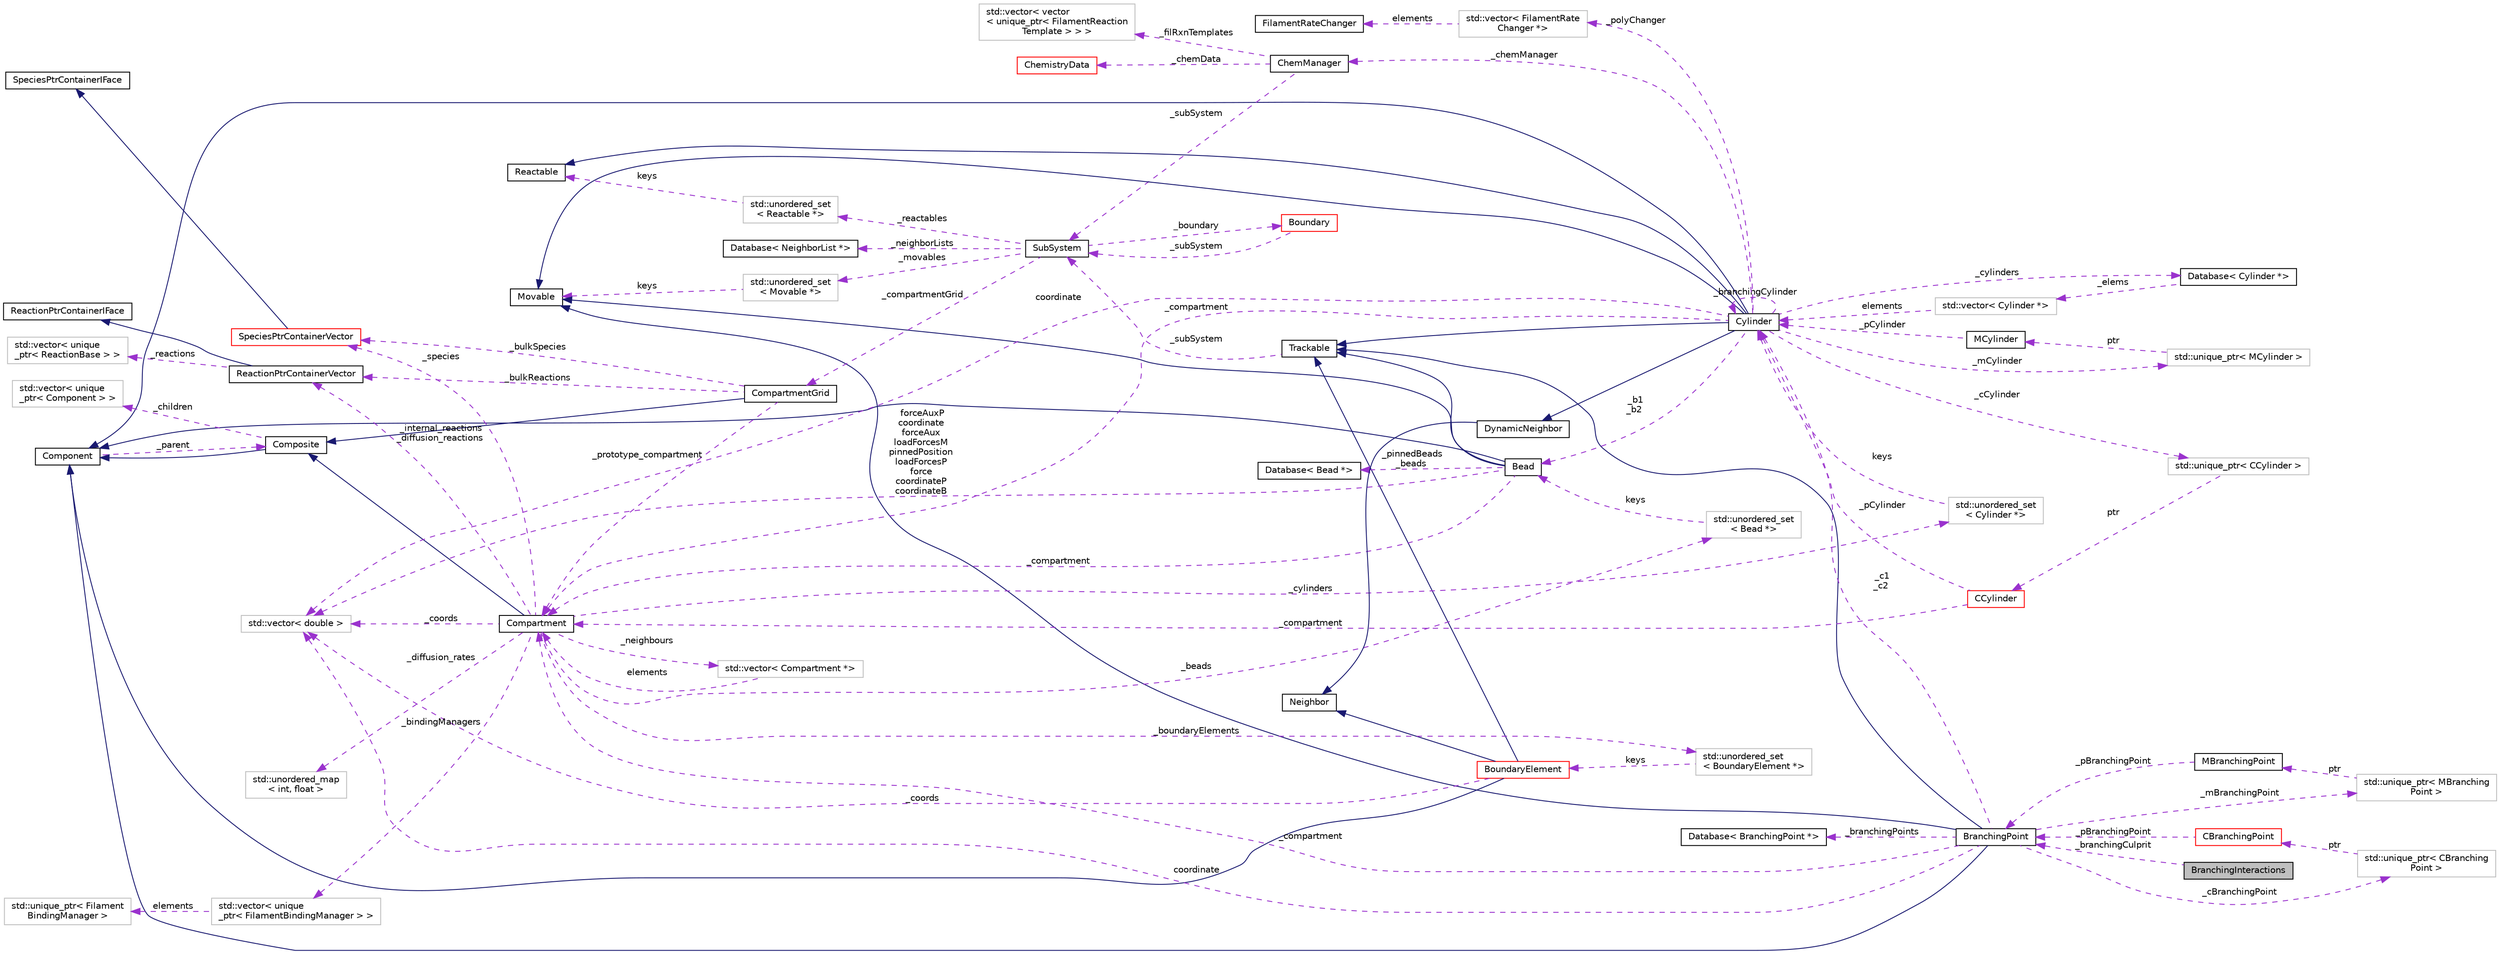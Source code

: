 digraph "BranchingInteractions"
{
 // INTERACTIVE_SVG=YES
  edge [fontname="Helvetica",fontsize="10",labelfontname="Helvetica",labelfontsize="10"];
  node [fontname="Helvetica",fontsize="10",shape=record];
  rankdir="LR";
  Node5 [label="BranchingInteractions",height=0.2,width=0.4,color="black", fillcolor="grey75", style="filled", fontcolor="black"];
  Node6 -> Node5 [dir="back",color="darkorchid3",fontsize="10",style="dashed",label=" _branchingCulprit" ,fontname="Helvetica"];
  Node6 [label="BranchingPoint",height=0.2,width=0.4,color="black", fillcolor="white", style="filled",URL="$classBranchingPoint.html",tooltip="A container to store a MBranchingPoint and CBranchingPoint. "];
  Node7 -> Node6 [dir="back",color="midnightblue",fontsize="10",style="solid",fontname="Helvetica"];
  Node7 [label="Component",height=0.2,width=0.4,color="black", fillcolor="white", style="filled",URL="$classComponent.html",tooltip="The base class for the Composite pattern hieararchy. "];
  Node8 -> Node7 [dir="back",color="darkorchid3",fontsize="10",style="dashed",label=" _parent" ,fontname="Helvetica"];
  Node8 [label="Composite",height=0.2,width=0.4,color="black", fillcolor="white", style="filled",URL="$classComposite.html",tooltip="The aggregating class for the Composite pattern. "];
  Node7 -> Node8 [dir="back",color="midnightblue",fontsize="10",style="solid",fontname="Helvetica"];
  Node9 -> Node8 [dir="back",color="darkorchid3",fontsize="10",style="dashed",label=" _children" ,fontname="Helvetica"];
  Node9 [label="std::vector\< unique\l_ptr\< Component \> \>",height=0.2,width=0.4,color="grey75", fillcolor="white", style="filled"];
  Node11 -> Node6 [dir="back",color="midnightblue",fontsize="10",style="solid",fontname="Helvetica"];
  Node11 [label="Trackable",height=0.2,width=0.4,color="black", fillcolor="white", style="filled",URL="$classTrackable.html",tooltip="An abstract base class for a trackable object in the SubSystem. "];
  Node12 -> Node11 [dir="back",color="darkorchid3",fontsize="10",style="dashed",label=" _subSystem" ,fontname="Helvetica"];
  Node12 [label="SubSystem",height=0.2,width=0.4,color="black", fillcolor="white", style="filled",URL="$classSubSystem.html",tooltip="Manages all Movables and Reactables. "];
  Node13 -> Node12 [dir="back",color="darkorchid3",fontsize="10",style="dashed",label=" _movables" ,fontname="Helvetica"];
  Node13 [label="std::unordered_set\l\< Movable *\>",height=0.2,width=0.4,color="grey75", fillcolor="white", style="filled"];
  Node14 -> Node13 [dir="back",color="darkorchid3",fontsize="10",style="dashed",label=" keys" ,fontname="Helvetica"];
  Node14 [label="Movable",height=0.2,width=0.4,color="black", fillcolor="white", style="filled",URL="$classMovable.html",tooltip="An abstract base class for a movable element in the SubSystem. "];
  Node15 -> Node12 [dir="back",color="darkorchid3",fontsize="10",style="dashed",label=" _reactables" ,fontname="Helvetica"];
  Node15 [label="std::unordered_set\l\< Reactable *\>",height=0.2,width=0.4,color="grey75", fillcolor="white", style="filled"];
  Node16 -> Node15 [dir="back",color="darkorchid3",fontsize="10",style="dashed",label=" keys" ,fontname="Helvetica"];
  Node16 [label="Reactable",height=0.2,width=0.4,color="black", fillcolor="white", style="filled",URL="$classReactable.html",tooltip="An abstract base class for a reactable element in the SubSystem. "];
  Node17 -> Node12 [dir="back",color="darkorchid3",fontsize="10",style="dashed",label=" _boundary" ,fontname="Helvetica"];
  Node17 [label="Boundary",height=0.2,width=0.4,color="red", fillcolor="white", style="filled",URL="$classBoundary.html",tooltip="To store all BoundarySurfaces that are in the SubSystem. "];
  Node12 -> Node17 [dir="back",color="darkorchid3",fontsize="10",style="dashed",label=" _subSystem" ,fontname="Helvetica"];
  Node27 -> Node12 [dir="back",color="darkorchid3",fontsize="10",style="dashed",label=" _compartmentGrid" ,fontname="Helvetica"];
  Node27 [label="CompartmentGrid",height=0.2,width=0.4,color="black", fillcolor="white", style="filled",URL="$classCompartmentGrid.html",tooltip="A simple n-dimensional grid of Compartment objects. "];
  Node8 -> Node27 [dir="back",color="midnightblue",fontsize="10",style="solid",fontname="Helvetica"];
  Node28 -> Node27 [dir="back",color="darkorchid3",fontsize="10",style="dashed",label=" _prototype_compartment" ,fontname="Helvetica"];
  Node28 [label="Compartment",height=0.2,width=0.4,color="black", fillcolor="white", style="filled",URL="$classCompartment.html",tooltip="A container or holding Species and Reactions. "];
  Node8 -> Node28 [dir="back",color="midnightblue",fontsize="10",style="solid",fontname="Helvetica"];
  Node29 -> Node28 [dir="back",color="darkorchid3",fontsize="10",style="dashed",label=" _beads" ,fontname="Helvetica"];
  Node29 [label="std::unordered_set\l\< Bead *\>",height=0.2,width=0.4,color="grey75", fillcolor="white", style="filled"];
  Node30 -> Node29 [dir="back",color="darkorchid3",fontsize="10",style="dashed",label=" keys" ,fontname="Helvetica"];
  Node30 [label="Bead",height=0.2,width=0.4,color="black", fillcolor="white", style="filled",URL="$classBead.html",tooltip="Represents a single coordinate between Cylinders, and holds forces needed for mechanical equilibratio..."];
  Node7 -> Node30 [dir="back",color="midnightblue",fontsize="10",style="solid",fontname="Helvetica"];
  Node11 -> Node30 [dir="back",color="midnightblue",fontsize="10",style="solid",fontname="Helvetica"];
  Node14 -> Node30 [dir="back",color="midnightblue",fontsize="10",style="solid",fontname="Helvetica"];
  Node28 -> Node30 [dir="back",color="darkorchid3",fontsize="10",style="dashed",label=" _compartment" ,fontname="Helvetica"];
  Node31 -> Node30 [dir="back",color="darkorchid3",fontsize="10",style="dashed",label=" _pinnedBeads\n_beads" ,fontname="Helvetica"];
  Node31 [label="Database\< Bead *\>",height=0.2,width=0.4,color="black", fillcolor="white", style="filled",URL="$classDatabase.html"];
  Node26 -> Node30 [dir="back",color="darkorchid3",fontsize="10",style="dashed",label=" forceAuxP\ncoordinate\nforceAux\nloadForcesM\npinnedPosition\nloadForcesP\nforce\ncoordinateP\ncoordinateB" ,fontname="Helvetica"];
  Node26 [label="std::vector\< double \>",height=0.2,width=0.4,color="grey75", fillcolor="white", style="filled"];
  Node32 -> Node28 [dir="back",color="darkorchid3",fontsize="10",style="dashed",label=" _neighbours" ,fontname="Helvetica"];
  Node32 [label="std::vector\< Compartment *\>",height=0.2,width=0.4,color="grey75", fillcolor="white", style="filled"];
  Node28 -> Node32 [dir="back",color="darkorchid3",fontsize="10",style="dashed",label=" elements" ,fontname="Helvetica"];
  Node33 -> Node28 [dir="back",color="darkorchid3",fontsize="10",style="dashed",label=" _cylinders" ,fontname="Helvetica"];
  Node33 [label="std::unordered_set\l\< Cylinder *\>",height=0.2,width=0.4,color="grey75", fillcolor="white", style="filled"];
  Node34 -> Node33 [dir="back",color="darkorchid3",fontsize="10",style="dashed",label=" keys" ,fontname="Helvetica"];
  Node34 [label="Cylinder",height=0.2,width=0.4,color="black", fillcolor="white", style="filled",URL="$classCylinder.html",tooltip="A container to store a MCylinder and CCylinder. "];
  Node7 -> Node34 [dir="back",color="midnightblue",fontsize="10",style="solid",fontname="Helvetica"];
  Node11 -> Node34 [dir="back",color="midnightblue",fontsize="10",style="solid",fontname="Helvetica"];
  Node14 -> Node34 [dir="back",color="midnightblue",fontsize="10",style="solid",fontname="Helvetica"];
  Node16 -> Node34 [dir="back",color="midnightblue",fontsize="10",style="solid",fontname="Helvetica"];
  Node35 -> Node34 [dir="back",color="midnightblue",fontsize="10",style="solid",fontname="Helvetica"];
  Node35 [label="DynamicNeighbor",height=0.2,width=0.4,color="black", fillcolor="white", style="filled",URL="$classDynamicNeighbor.html",tooltip="An abstract base class for any element that can be added or removed from a NeighborList dynamically a..."];
  Node24 -> Node35 [dir="back",color="midnightblue",fontsize="10",style="solid",fontname="Helvetica"];
  Node24 [label="Neighbor",height=0.2,width=0.4,color="black", fillcolor="white", style="filled",URL="$classNeighbor.html",tooltip="An abstract base class for any element that can be added or removed from a NeighborList statically at..."];
  Node34 -> Node34 [dir="back",color="darkorchid3",fontsize="10",style="dashed",label=" _branchingCylinder" ,fontname="Helvetica"];
  Node36 -> Node34 [dir="back",color="darkorchid3",fontsize="10",style="dashed",label=" _polyChanger" ,fontname="Helvetica"];
  Node36 [label="std::vector\< FilamentRate\lChanger *\>",height=0.2,width=0.4,color="grey75", fillcolor="white", style="filled"];
  Node37 -> Node36 [dir="back",color="darkorchid3",fontsize="10",style="dashed",label=" elements" ,fontname="Helvetica"];
  Node37 [label="FilamentRateChanger",height=0.2,width=0.4,color="black", fillcolor="white", style="filled",URL="$classFilamentRateChanger.html",tooltip="Used to change Filament reaction rates based on forces in the network. "];
  Node38 -> Node34 [dir="back",color="darkorchid3",fontsize="10",style="dashed",label=" _cCylinder" ,fontname="Helvetica"];
  Node38 [label="std::unique_ptr\< CCylinder \>",height=0.2,width=0.4,color="grey75", fillcolor="white", style="filled"];
  Node39 -> Node38 [dir="back",color="darkorchid3",fontsize="10",style="dashed",label=" ptr" ,fontname="Helvetica"];
  Node39 [label="CCylinder",height=0.2,width=0.4,color="red", fillcolor="white", style="filled",URL="$classCCylinder.html",tooltip="Holds all CMonomers and Reactions associated with it. "];
  Node34 -> Node39 [dir="back",color="darkorchid3",fontsize="10",style="dashed",label=" _pCylinder" ,fontname="Helvetica"];
  Node28 -> Node39 [dir="back",color="darkorchid3",fontsize="10",style="dashed",label=" _compartment" ,fontname="Helvetica"];
  Node30 -> Node34 [dir="back",color="darkorchid3",fontsize="10",style="dashed",label=" _b1\n_b2" ,fontname="Helvetica"];
  Node58 -> Node34 [dir="back",color="darkorchid3",fontsize="10",style="dashed",label=" _cylinders" ,fontname="Helvetica"];
  Node58 [label="Database\< Cylinder *\>",height=0.2,width=0.4,color="black", fillcolor="white", style="filled",URL="$classDatabase.html"];
  Node59 -> Node58 [dir="back",color="darkorchid3",fontsize="10",style="dashed",label=" _elems" ,fontname="Helvetica"];
  Node59 [label="std::vector\< Cylinder *\>",height=0.2,width=0.4,color="grey75", fillcolor="white", style="filled"];
  Node34 -> Node59 [dir="back",color="darkorchid3",fontsize="10",style="dashed",label=" elements" ,fontname="Helvetica"];
  Node28 -> Node34 [dir="back",color="darkorchid3",fontsize="10",style="dashed",label=" _compartment" ,fontname="Helvetica"];
  Node60 -> Node34 [dir="back",color="darkorchid3",fontsize="10",style="dashed",label=" _chemManager" ,fontname="Helvetica"];
  Node60 [label="ChemManager",height=0.2,width=0.4,color="black", fillcolor="white", style="filled",URL="$classChemManager.html",tooltip="For initailizing chemical reactions based on a specific system. "];
  Node61 -> Node60 [dir="back",color="darkorchid3",fontsize="10",style="dashed",label=" _filRxnTemplates" ,fontname="Helvetica"];
  Node61 [label="std::vector\< vector\l\< unique_ptr\< FilamentReaction\lTemplate \> \> \>",height=0.2,width=0.4,color="grey75", fillcolor="white", style="filled"];
  Node62 -> Node60 [dir="back",color="darkorchid3",fontsize="10",style="dashed",label=" _chemData" ,fontname="Helvetica"];
  Node62 [label="ChemistryData",height=0.2,width=0.4,color="red", fillcolor="white", style="filled",URL="$structChemistryData.html",tooltip="Struct to hold Species and Reaction information. "];
  Node12 -> Node60 [dir="back",color="darkorchid3",fontsize="10",style="dashed",label=" _subSystem" ,fontname="Helvetica"];
  Node74 -> Node34 [dir="back",color="darkorchid3",fontsize="10",style="dashed",label=" _mCylinder" ,fontname="Helvetica"];
  Node74 [label="std::unique_ptr\< MCylinder \>",height=0.2,width=0.4,color="grey75", fillcolor="white", style="filled"];
  Node75 -> Node74 [dir="back",color="darkorchid3",fontsize="10",style="dashed",label=" ptr" ,fontname="Helvetica"];
  Node75 [label="MCylinder",height=0.2,width=0.4,color="black", fillcolor="white", style="filled",URL="$classMCylinder.html",tooltip="Used to hold mechanical properties of a Cylinder. "];
  Node34 -> Node75 [dir="back",color="darkorchid3",fontsize="10",style="dashed",label=" _pCylinder" ,fontname="Helvetica"];
  Node26 -> Node34 [dir="back",color="darkorchid3",fontsize="10",style="dashed",label=" coordinate" ,fontname="Helvetica"];
  Node76 -> Node28 [dir="back",color="darkorchid3",fontsize="10",style="dashed",label=" _boundaryElements" ,fontname="Helvetica"];
  Node76 [label="std::unordered_set\l\< BoundaryElement *\>",height=0.2,width=0.4,color="grey75", fillcolor="white", style="filled"];
  Node23 -> Node76 [dir="back",color="darkorchid3",fontsize="10",style="dashed",label=" keys" ,fontname="Helvetica"];
  Node23 [label="BoundaryElement",height=0.2,width=0.4,color="red", fillcolor="white", style="filled",URL="$classBoundaryElement.html",tooltip="Represents an element of a BoundarySurface. "];
  Node7 -> Node23 [dir="back",color="midnightblue",fontsize="10",style="solid",fontname="Helvetica"];
  Node11 -> Node23 [dir="back",color="midnightblue",fontsize="10",style="solid",fontname="Helvetica"];
  Node24 -> Node23 [dir="back",color="midnightblue",fontsize="10",style="solid",fontname="Helvetica"];
  Node26 -> Node23 [dir="back",color="darkorchid3",fontsize="10",style="dashed",label=" _coords" ,fontname="Helvetica"];
  Node77 -> Node28 [dir="back",color="darkorchid3",fontsize="10",style="dashed",label=" _internal_reactions\n_diffusion_reactions" ,fontname="Helvetica"];
  Node77 [label="ReactionPtrContainerVector",height=0.2,width=0.4,color="black", fillcolor="white", style="filled",URL="$classReactionPtrContainerVector.html",tooltip="A concrete class implementing the ReactionPtrContainerIFace, using vector<unique_ptr<ReactionBase>> a..."];
  Node78 -> Node77 [dir="back",color="midnightblue",fontsize="10",style="solid",fontname="Helvetica"];
  Node78 [label="ReactionPtrContainerIFace",height=0.2,width=0.4,color="black", fillcolor="white", style="filled",URL="$classReactionPtrContainerIFace.html",tooltip="An abstract interface for a container of pointers to reaction objects. "];
  Node79 -> Node77 [dir="back",color="darkorchid3",fontsize="10",style="dashed",label=" _reactions" ,fontname="Helvetica"];
  Node79 [label="std::vector\< unique\l_ptr\< ReactionBase \> \>",height=0.2,width=0.4,color="grey75", fillcolor="white", style="filled"];
  Node81 -> Node28 [dir="back",color="darkorchid3",fontsize="10",style="dashed",label=" _diffusion_rates" ,fontname="Helvetica"];
  Node81 [label="std::unordered_map\l\< int, float \>",height=0.2,width=0.4,color="grey75", fillcolor="white", style="filled"];
  Node26 -> Node28 [dir="back",color="darkorchid3",fontsize="10",style="dashed",label=" _coords" ,fontname="Helvetica"];
  Node82 -> Node28 [dir="back",color="darkorchid3",fontsize="10",style="dashed",label=" _bindingManagers" ,fontname="Helvetica"];
  Node82 [label="std::vector\< unique\l_ptr\< FilamentBindingManager \> \>",height=0.2,width=0.4,color="grey75", fillcolor="white", style="filled"];
  Node83 -> Node82 [dir="back",color="darkorchid3",fontsize="10",style="dashed",label=" elements" ,fontname="Helvetica"];
  Node83 [label="std::unique_ptr\< Filament\lBindingManager \>",height=0.2,width=0.4,color="grey75", fillcolor="white", style="filled"];
  Node85 -> Node28 [dir="back",color="darkorchid3",fontsize="10",style="dashed",label=" _species" ,fontname="Helvetica"];
  Node85 [label="SpeciesPtrContainerVector",height=0.2,width=0.4,color="red", fillcolor="white", style="filled",URL="$classSpeciesPtrContainerVector.html",tooltip="A concrete class implementing the SpeciesPtrContainerIFace, using vector<unique_ptr<Species>> as the ..."];
  Node86 -> Node85 [dir="back",color="midnightblue",fontsize="10",style="solid",fontname="Helvetica"];
  Node86 [label="SpeciesPtrContainerIFace",height=0.2,width=0.4,color="black", fillcolor="white", style="filled",URL="$classSpeciesPtrContainerIFace.html",tooltip="An abstract interface for a container of pointers to Species objects. "];
  Node77 -> Node27 [dir="back",color="darkorchid3",fontsize="10",style="dashed",label=" _bulkReactions" ,fontname="Helvetica"];
  Node85 -> Node27 [dir="back",color="darkorchid3",fontsize="10",style="dashed",label=" _bulkSpecies" ,fontname="Helvetica"];
  Node89 -> Node12 [dir="back",color="darkorchid3",fontsize="10",style="dashed",label=" _neighborLists" ,fontname="Helvetica"];
  Node89 [label="Database\< NeighborList *\>",height=0.2,width=0.4,color="black", fillcolor="white", style="filled",URL="$classDatabase.html"];
  Node14 -> Node6 [dir="back",color="midnightblue",fontsize="10",style="solid",fontname="Helvetica"];
  Node34 -> Node6 [dir="back",color="darkorchid3",fontsize="10",style="dashed",label=" _c1\n_c2" ,fontname="Helvetica"];
  Node90 -> Node6 [dir="back",color="darkorchid3",fontsize="10",style="dashed",label=" _branchingPoints" ,fontname="Helvetica"];
  Node90 [label="Database\< BranchingPoint *\>",height=0.2,width=0.4,color="black", fillcolor="white", style="filled",URL="$classDatabase.html"];
  Node91 -> Node6 [dir="back",color="darkorchid3",fontsize="10",style="dashed",label=" _mBranchingPoint" ,fontname="Helvetica"];
  Node91 [label="std::unique_ptr\< MBranching\lPoint \>",height=0.2,width=0.4,color="grey75", fillcolor="white", style="filled"];
  Node92 -> Node91 [dir="back",color="darkorchid3",fontsize="10",style="dashed",label=" ptr" ,fontname="Helvetica"];
  Node92 [label="MBranchingPoint",height=0.2,width=0.4,color="black", fillcolor="white", style="filled",URL="$classMBranchingPoint.html",tooltip="Represents the mechanical component of a BranchingPoint. "];
  Node6 -> Node92 [dir="back",color="darkorchid3",fontsize="10",style="dashed",label=" _pBranchingPoint" ,fontname="Helvetica"];
  Node28 -> Node6 [dir="back",color="darkorchid3",fontsize="10",style="dashed",label=" _compartment" ,fontname="Helvetica"];
  Node93 -> Node6 [dir="back",color="darkorchid3",fontsize="10",style="dashed",label=" _cBranchingPoint" ,fontname="Helvetica"];
  Node93 [label="std::unique_ptr\< CBranching\lPoint \>",height=0.2,width=0.4,color="grey75", fillcolor="white", style="filled"];
  Node94 -> Node93 [dir="back",color="darkorchid3",fontsize="10",style="dashed",label=" ptr" ,fontname="Helvetica"];
  Node94 [label="CBranchingPoint",height=0.2,width=0.4,color="red", fillcolor="white", style="filled",URL="$classCBranchingPoint.html",tooltip="A class to represent the chemical component of a BranchingPoint. "];
  Node6 -> Node94 [dir="back",color="darkorchid3",fontsize="10",style="dashed",label=" _pBranchingPoint" ,fontname="Helvetica"];
  Node26 -> Node6 [dir="back",color="darkorchid3",fontsize="10",style="dashed",label=" coordinate" ,fontname="Helvetica"];
}
